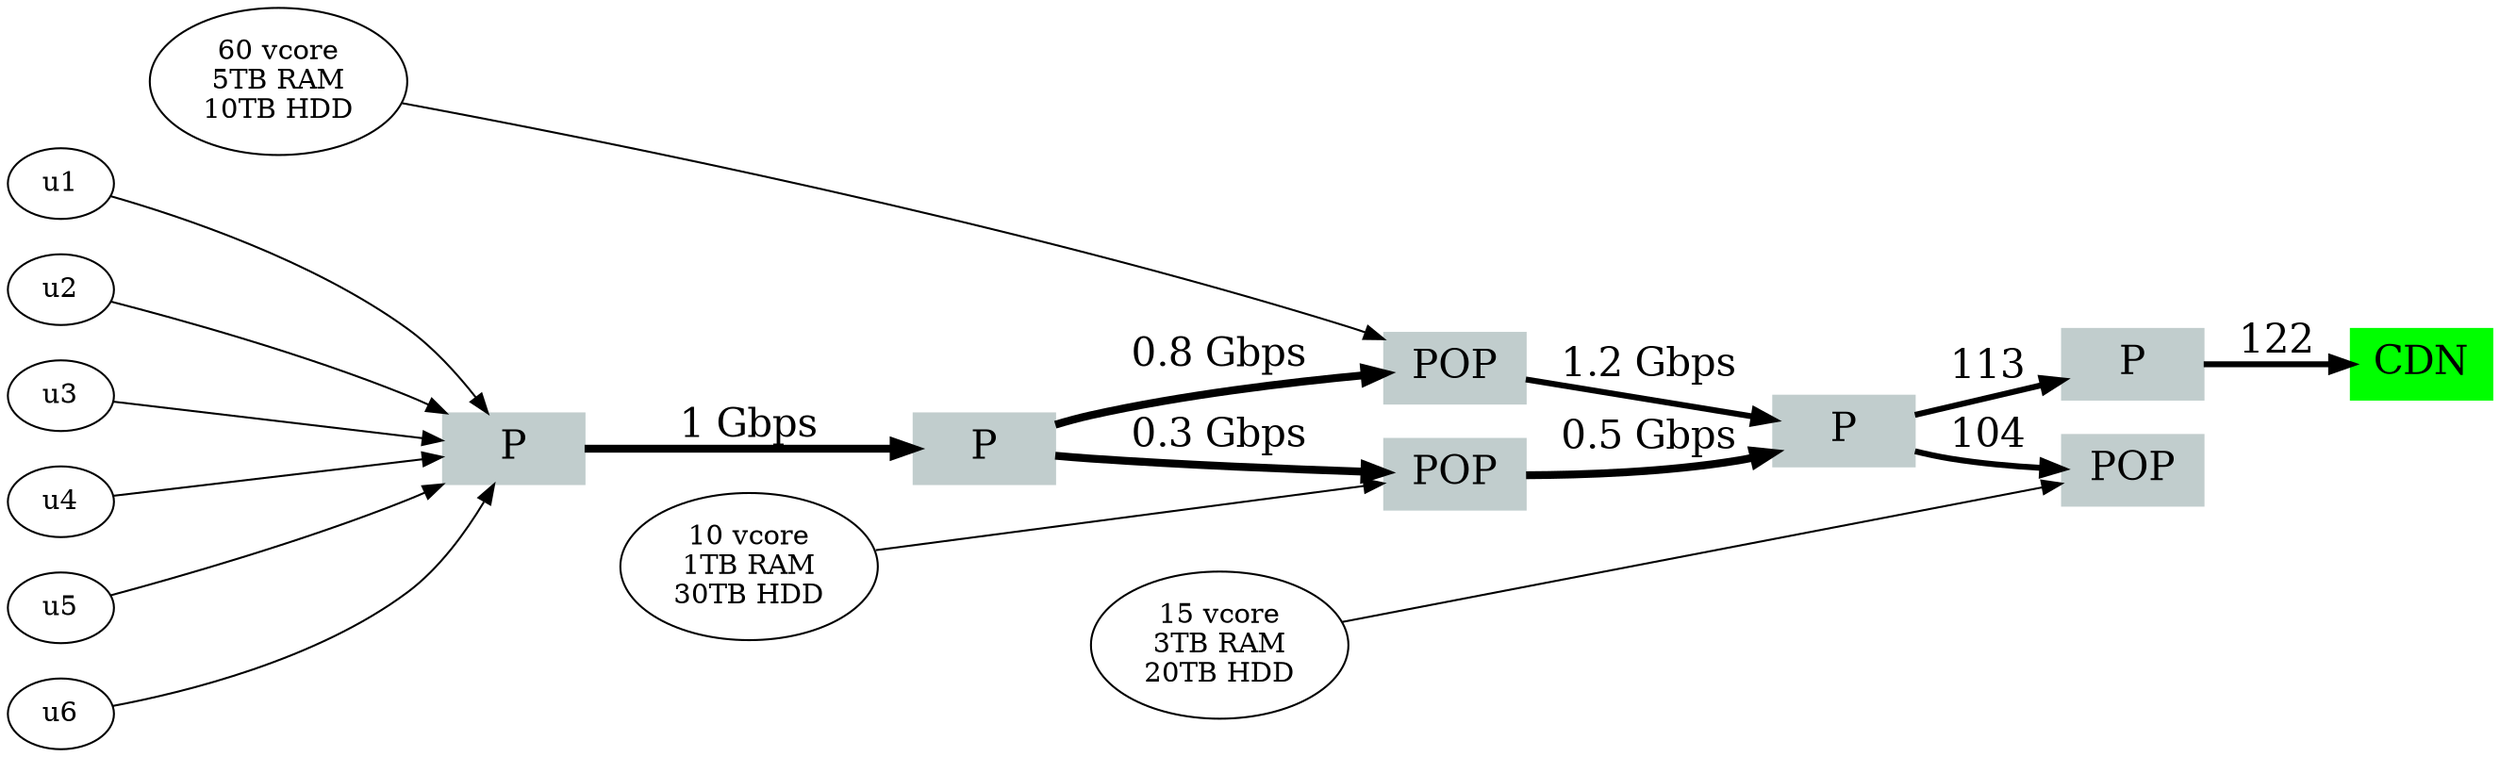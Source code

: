 digraph{rankdir=LR;



 subgraph{
u1->0;
u2->0;
u3->0;
u4->0;
u5->0;
u6->0;
cpu10->2[weight=0];
cpu10[label="10 vcore\n1TB RAM\n30TB HDD"];
cpu11->3[weight=0];
cpu11[label="60 vcore\n5TB RAM\n10TB HDD"];
cpu12->6[weight=0];
cpu12[label="15 vcore\n3TB RAM\n20TB HDD"];
0 [label="P",shape=box,color=black,width=1.000000,fontsize=20,color=azure3,style=filled];
1 [label="P",shape=box,color=black,width=1.000000,fontsize=20,color=azure3,style=filled];
2 [label="POP",shape=box,color=black,width=1.000000,fontsize=20,color=azure3,style=filled];
3 [label="POP",shape=box,color=black,width=1.000000,fontsize=20,color=azure3,style=filled];
4 [label="P",shape=box,color=black,width=1.000000,fontsize=20,color=azure3,style=filled];
5 [label="P",shape=box,color=black,width=1.000000,fontsize=20,color=azure3,style=filled];
6 [label="POP",shape=box,color=black,width=1.000000,fontsize=20,color=azure3,style=filled];
7 [label="CDN",shape=box,color=black,width=1.000000,fontsize=20,color=green,style=filled];
0->1 [ label="1 Gbps", penwidth="4",  fontsize=20];
 1->2 [ label="0.3 Gbps", penwidth="4", fontsize=20];
 1->3 [ label="0.8 Gbps", penwidth="4",  fontsize=20];
 2->4 [ label="0.5 Gbps", penwidth="4",  fontsize=20];
 3->4 [ label="1.2 Gbps", penwidth="3",  fontsize=20];
 4->6 [ label="104", penwidth="3",  fontsize=20];
 5->7 [ label="122", penwidth="3",  fontsize=20];
 4->5 [ label="113", penwidth="3",  fontsize=20];

}

}
